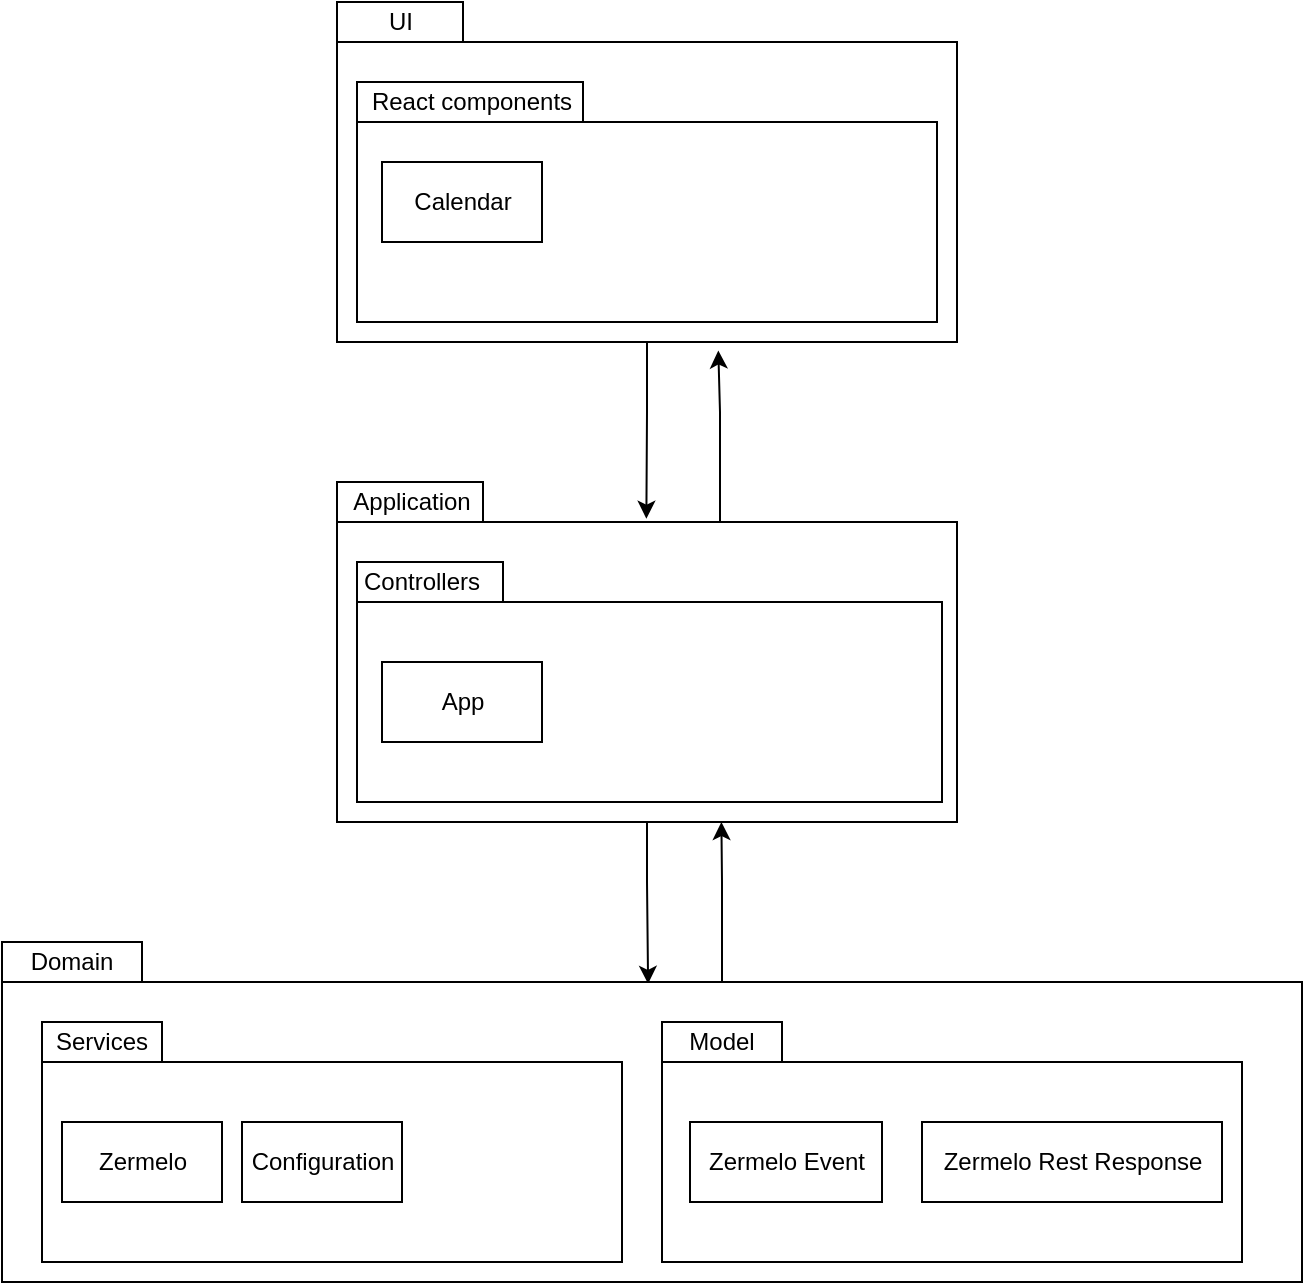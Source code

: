 <mxfile version="15.4.0" type="device"><diagram name="Page-1" id="b5b7bab2-c9e2-2cf4-8b2a-24fd1a2a6d21"><mxGraphModel dx="922" dy="675" grid="1" gridSize="10" guides="1" tooltips="1" connect="1" arrows="1" fold="1" page="1" pageScale="1" pageWidth="827" pageHeight="1169" background="none" math="0" shadow="0"><root><mxCell id="0"/><mxCell id="1" parent="0"/><mxCell id="Wv3gFFmux-Sxft9ZGpRg-19" style="edgeStyle=orthogonalEdgeStyle;rounded=0;orthogonalLoop=1;jettySize=auto;html=1;exitX=0.5;exitY=1;exitDx=0;exitDy=0;exitPerimeter=0;entryX=0.499;entryY=0.108;entryDx=0;entryDy=0;entryPerimeter=0;" edge="1" parent="1" source="jsp44pZ8knWJWXQbmobV-1" target="jsp44pZ8knWJWXQbmobV-2"><mxGeometry relative="1" as="geometry"/></mxCell><object label="" id="jsp44pZ8knWJWXQbmobV-1"><mxCell style="shape=folder;fontStyle=1;spacingTop=10;tabWidth=63;tabHeight=20;tabPosition=left;html=1;" parent="1" vertex="1"><mxGeometry x="237.5" y="210" width="310" height="170" as="geometry"/></mxCell></object><mxCell id="Wv3gFFmux-Sxft9ZGpRg-20" style="edgeStyle=orthogonalEdgeStyle;rounded=0;orthogonalLoop=1;jettySize=auto;html=1;exitX=0;exitY=0;exitDx=191.5;exitDy=20;exitPerimeter=0;entryX=0.615;entryY=1.025;entryDx=0;entryDy=0;entryPerimeter=0;" edge="1" parent="1" source="jsp44pZ8knWJWXQbmobV-2" target="jsp44pZ8knWJWXQbmobV-1"><mxGeometry relative="1" as="geometry"/></mxCell><mxCell id="Wv3gFFmux-Sxft9ZGpRg-24" style="edgeStyle=orthogonalEdgeStyle;rounded=0;orthogonalLoop=1;jettySize=auto;html=1;exitX=0.5;exitY=1;exitDx=0;exitDy=0;exitPerimeter=0;entryX=0.497;entryY=0.123;entryDx=0;entryDy=0;entryPerimeter=0;" edge="1" parent="1" source="jsp44pZ8knWJWXQbmobV-2" target="jsp44pZ8knWJWXQbmobV-3"><mxGeometry relative="1" as="geometry"/></mxCell><mxCell id="jsp44pZ8knWJWXQbmobV-2" value="" style="shape=folder;fontStyle=1;spacingTop=10;tabWidth=73;tabHeight=20;tabPosition=left;html=1;" parent="1" vertex="1"><mxGeometry x="237.5" y="450" width="310" height="170" as="geometry"/></mxCell><mxCell id="Wv3gFFmux-Sxft9ZGpRg-25" style="edgeStyle=orthogonalEdgeStyle;rounded=0;orthogonalLoop=1;jettySize=auto;html=1;exitX=0;exitY=0;exitDx=360;exitDy=20;exitPerimeter=0;entryX=0.62;entryY=1;entryDx=0;entryDy=0;entryPerimeter=0;" edge="1" parent="1" source="jsp44pZ8knWJWXQbmobV-3" target="jsp44pZ8knWJWXQbmobV-2"><mxGeometry relative="1" as="geometry"/></mxCell><mxCell id="jsp44pZ8knWJWXQbmobV-3" value="" style="shape=folder;fontStyle=1;spacingTop=10;tabWidth=70;tabHeight=20;tabPosition=left;html=1;" parent="1" vertex="1"><mxGeometry x="70" y="680" width="650" height="170" as="geometry"/></mxCell><mxCell id="jsp44pZ8knWJWXQbmobV-17" value="UI" style="text;html=1;strokeColor=none;fillColor=none;align=center;verticalAlign=middle;whiteSpace=wrap;rounded=0;" parent="1" vertex="1"><mxGeometry x="237.5" y="210" width="62.5" height="20" as="geometry"/></mxCell><mxCell id="jsp44pZ8knWJWXQbmobV-33" value="" style="shape=folder;fontStyle=1;spacingTop=10;tabWidth=113;tabHeight=20;tabPosition=left;html=1;" parent="1" vertex="1"><mxGeometry x="247.5" y="250" width="290" height="120" as="geometry"/></mxCell><mxCell id="jsp44pZ8knWJWXQbmobV-31" value="Application" style="text;html=1;strokeColor=none;fillColor=none;align=center;verticalAlign=middle;whiteSpace=wrap;rounded=0;" parent="1" vertex="1"><mxGeometry x="245" y="450" width="60" height="20" as="geometry"/></mxCell><mxCell id="jsp44pZ8knWJWXQbmobV-32" value="Domain" style="text;html=1;strokeColor=none;fillColor=none;align=center;verticalAlign=middle;whiteSpace=wrap;rounded=0;" parent="1" vertex="1"><mxGeometry x="70" y="680" width="70" height="20" as="geometry"/></mxCell><mxCell id="jsp44pZ8knWJWXQbmobV-12" value="Calendar" style="html=1;" parent="1" vertex="1"><mxGeometry x="260" y="290" width="80" height="40" as="geometry"/></mxCell><mxCell id="jsp44pZ8knWJWXQbmobV-35" value="React components" style="text;html=1;strokeColor=none;fillColor=none;align=center;verticalAlign=middle;whiteSpace=wrap;rounded=0;" parent="1" vertex="1"><mxGeometry x="240" y="250" width="130" height="20" as="geometry"/></mxCell><mxCell id="Wv3gFFmux-Sxft9ZGpRg-1" value="" style="shape=folder;fontStyle=1;spacingTop=10;tabWidth=73;tabHeight=20;tabPosition=left;html=1;" vertex="1" parent="1"><mxGeometry x="247.5" y="490" width="292.5" height="120" as="geometry"/></mxCell><mxCell id="Wv3gFFmux-Sxft9ZGpRg-3" value="Controllers" style="text;html=1;strokeColor=none;fillColor=none;align=center;verticalAlign=middle;whiteSpace=wrap;rounded=0;" vertex="1" parent="1"><mxGeometry x="250" y="490" width="60" height="20" as="geometry"/></mxCell><mxCell id="Wv3gFFmux-Sxft9ZGpRg-5" value="App" style="html=1;" vertex="1" parent="1"><mxGeometry x="260" y="540" width="80" height="40" as="geometry"/></mxCell><mxCell id="Wv3gFFmux-Sxft9ZGpRg-6" value="" style="shape=folder;fontStyle=1;spacingTop=10;tabWidth=60;tabHeight=20;tabPosition=left;html=1;" vertex="1" parent="1"><mxGeometry x="90" y="720" width="290" height="120" as="geometry"/></mxCell><mxCell id="Wv3gFFmux-Sxft9ZGpRg-7" value="Services" style="text;html=1;strokeColor=none;fillColor=none;align=center;verticalAlign=middle;whiteSpace=wrap;rounded=0;" vertex="1" parent="1"><mxGeometry x="90" y="720" width="60" height="20" as="geometry"/></mxCell><mxCell id="Wv3gFFmux-Sxft9ZGpRg-8" value="Zermelo" style="html=1;" vertex="1" parent="1"><mxGeometry x="100" y="770" width="80" height="40" as="geometry"/></mxCell><mxCell id="Wv3gFFmux-Sxft9ZGpRg-9" value="Configuration" style="html=1;" vertex="1" parent="1"><mxGeometry x="190" y="770" width="80" height="40" as="geometry"/></mxCell><mxCell id="Wv3gFFmux-Sxft9ZGpRg-13" value="" style="shape=folder;fontStyle=1;spacingTop=10;tabWidth=60;tabHeight=20;tabPosition=left;html=1;" vertex="1" parent="1"><mxGeometry x="400" y="720" width="290" height="120" as="geometry"/></mxCell><mxCell id="Wv3gFFmux-Sxft9ZGpRg-14" value="Model" style="text;html=1;strokeColor=none;fillColor=none;align=center;verticalAlign=middle;whiteSpace=wrap;rounded=0;" vertex="1" parent="1"><mxGeometry x="400" y="720" width="60" height="20" as="geometry"/></mxCell><mxCell id="Wv3gFFmux-Sxft9ZGpRg-15" value="Zermelo Event" style="html=1;" vertex="1" parent="1"><mxGeometry x="414" y="770" width="96" height="40" as="geometry"/></mxCell><mxCell id="Wv3gFFmux-Sxft9ZGpRg-16" value="Zermelo Rest Response" style="html=1;" vertex="1" parent="1"><mxGeometry x="530" y="770" width="150" height="40" as="geometry"/></mxCell></root></mxGraphModel></diagram></mxfile>